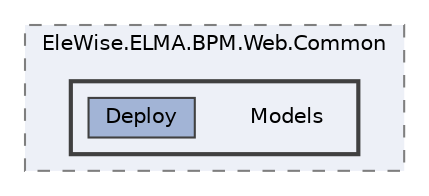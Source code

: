 digraph "Web/Modules/EleWise.ELMA.BPM.Web.Common/Models"
{
 // LATEX_PDF_SIZE
  bgcolor="transparent";
  edge [fontname=Helvetica,fontsize=10,labelfontname=Helvetica,labelfontsize=10];
  node [fontname=Helvetica,fontsize=10,shape=box,height=0.2,width=0.4];
  compound=true
  subgraph clusterdir_2cb3cc25f1142b1a2df578b41de53a41 {
    graph [ bgcolor="#edf0f7", pencolor="grey50", label="EleWise.ELMA.BPM.Web.Common", fontname=Helvetica,fontsize=10 style="filled,dashed", URL="dir_2cb3cc25f1142b1a2df578b41de53a41.html",tooltip=""]
  subgraph clusterdir_c8d93706cd000fe6f75810e1260f8566 {
    graph [ bgcolor="#edf0f7", pencolor="grey25", label="", fontname=Helvetica,fontsize=10 style="filled,bold", URL="dir_c8d93706cd000fe6f75810e1260f8566.html",tooltip=""]
    dir_c8d93706cd000fe6f75810e1260f8566 [shape=plaintext, label="Models"];
  dir_e6b8a0dfe6bfa08f7e22c4a7c20210ac [label="Deploy", fillcolor="#a2b4d6", color="grey25", style="filled", URL="dir_e6b8a0dfe6bfa08f7e22c4a7c20210ac.html",tooltip=""];
  }
  }
}
